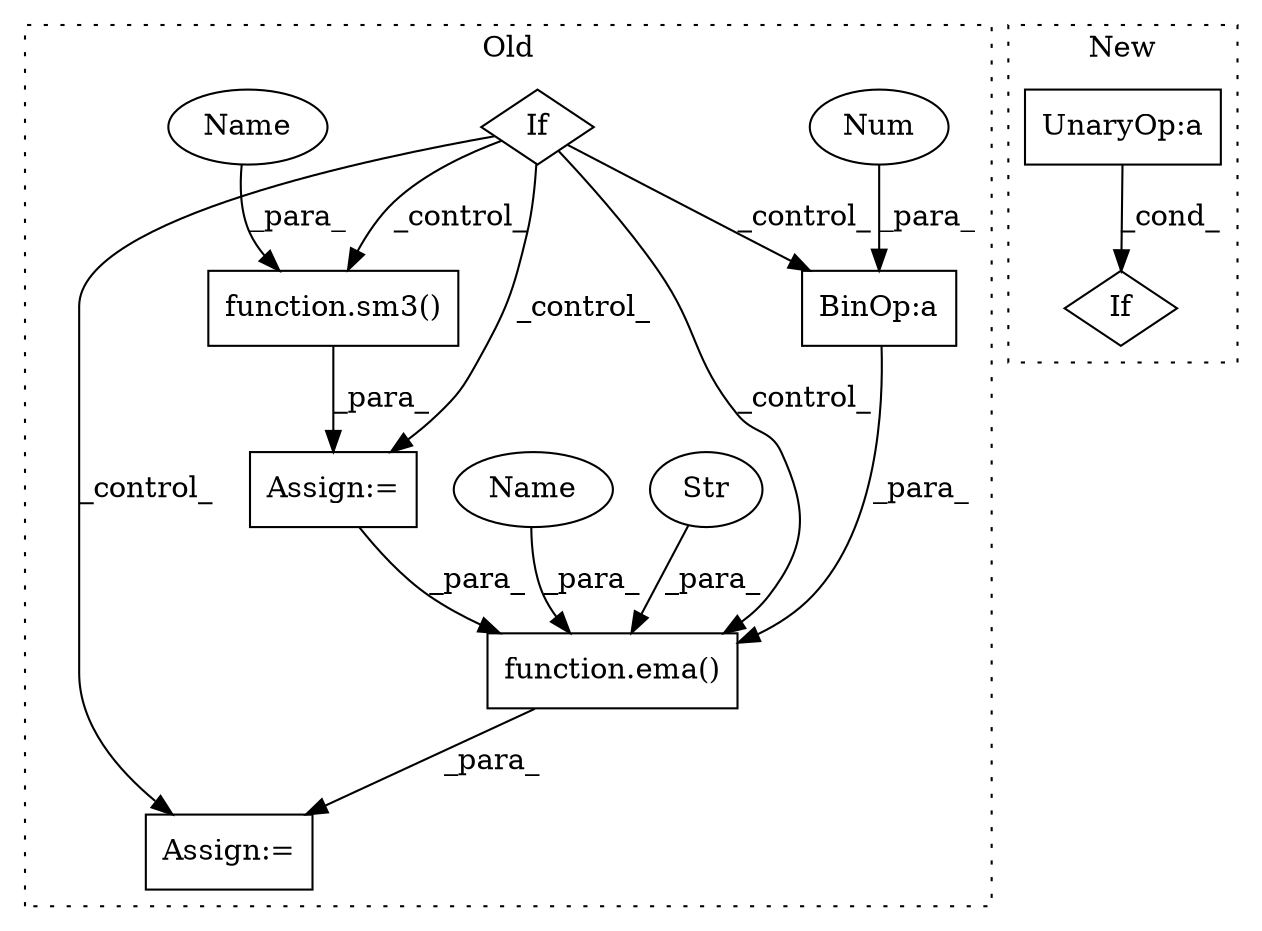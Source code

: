 digraph G {
subgraph cluster0 {
1 [label="function.ema()" a="75" s="3972,4068" l="4,1" shape="box"];
3 [label="Assign:=" a="68" s="3969" l="3" shape="box"];
4 [label="Str" a="66" s="4052" l="10" shape="ellipse"];
5 [label="BinOp:a" a="82" s="4020" l="3" shape="box"];
6 [label="Num" a="76" s="4019" l="1" shape="ellipse"];
7 [label="function.sm3()" a="75" s="3920,3951" l="4,1" shape="box"];
8 [label="If" a="96" s="3697" l="3" shape="diamond"];
10 [label="Assign:=" a="68" s="3917" l="3" shape="box"];
11 [label="Name" a="87" s="3924" l="9" shape="ellipse"];
12 [label="Name" a="87" s="3976" l="9" shape="ellipse"];
label = "Old";
style="dotted";
}
subgraph cluster1 {
2 [label="If" a="96" s="3845" l="28" shape="diamond"];
9 [label="UnaryOp:a" a="61" s="3845" l="28" shape="box"];
label = "New";
style="dotted";
}
1 -> 3 [label="_para_"];
4 -> 1 [label="_para_"];
5 -> 1 [label="_para_"];
6 -> 5 [label="_para_"];
7 -> 10 [label="_para_"];
8 -> 10 [label="_control_"];
8 -> 1 [label="_control_"];
8 -> 7 [label="_control_"];
8 -> 3 [label="_control_"];
8 -> 5 [label="_control_"];
9 -> 2 [label="_cond_"];
10 -> 1 [label="_para_"];
11 -> 7 [label="_para_"];
12 -> 1 [label="_para_"];
}